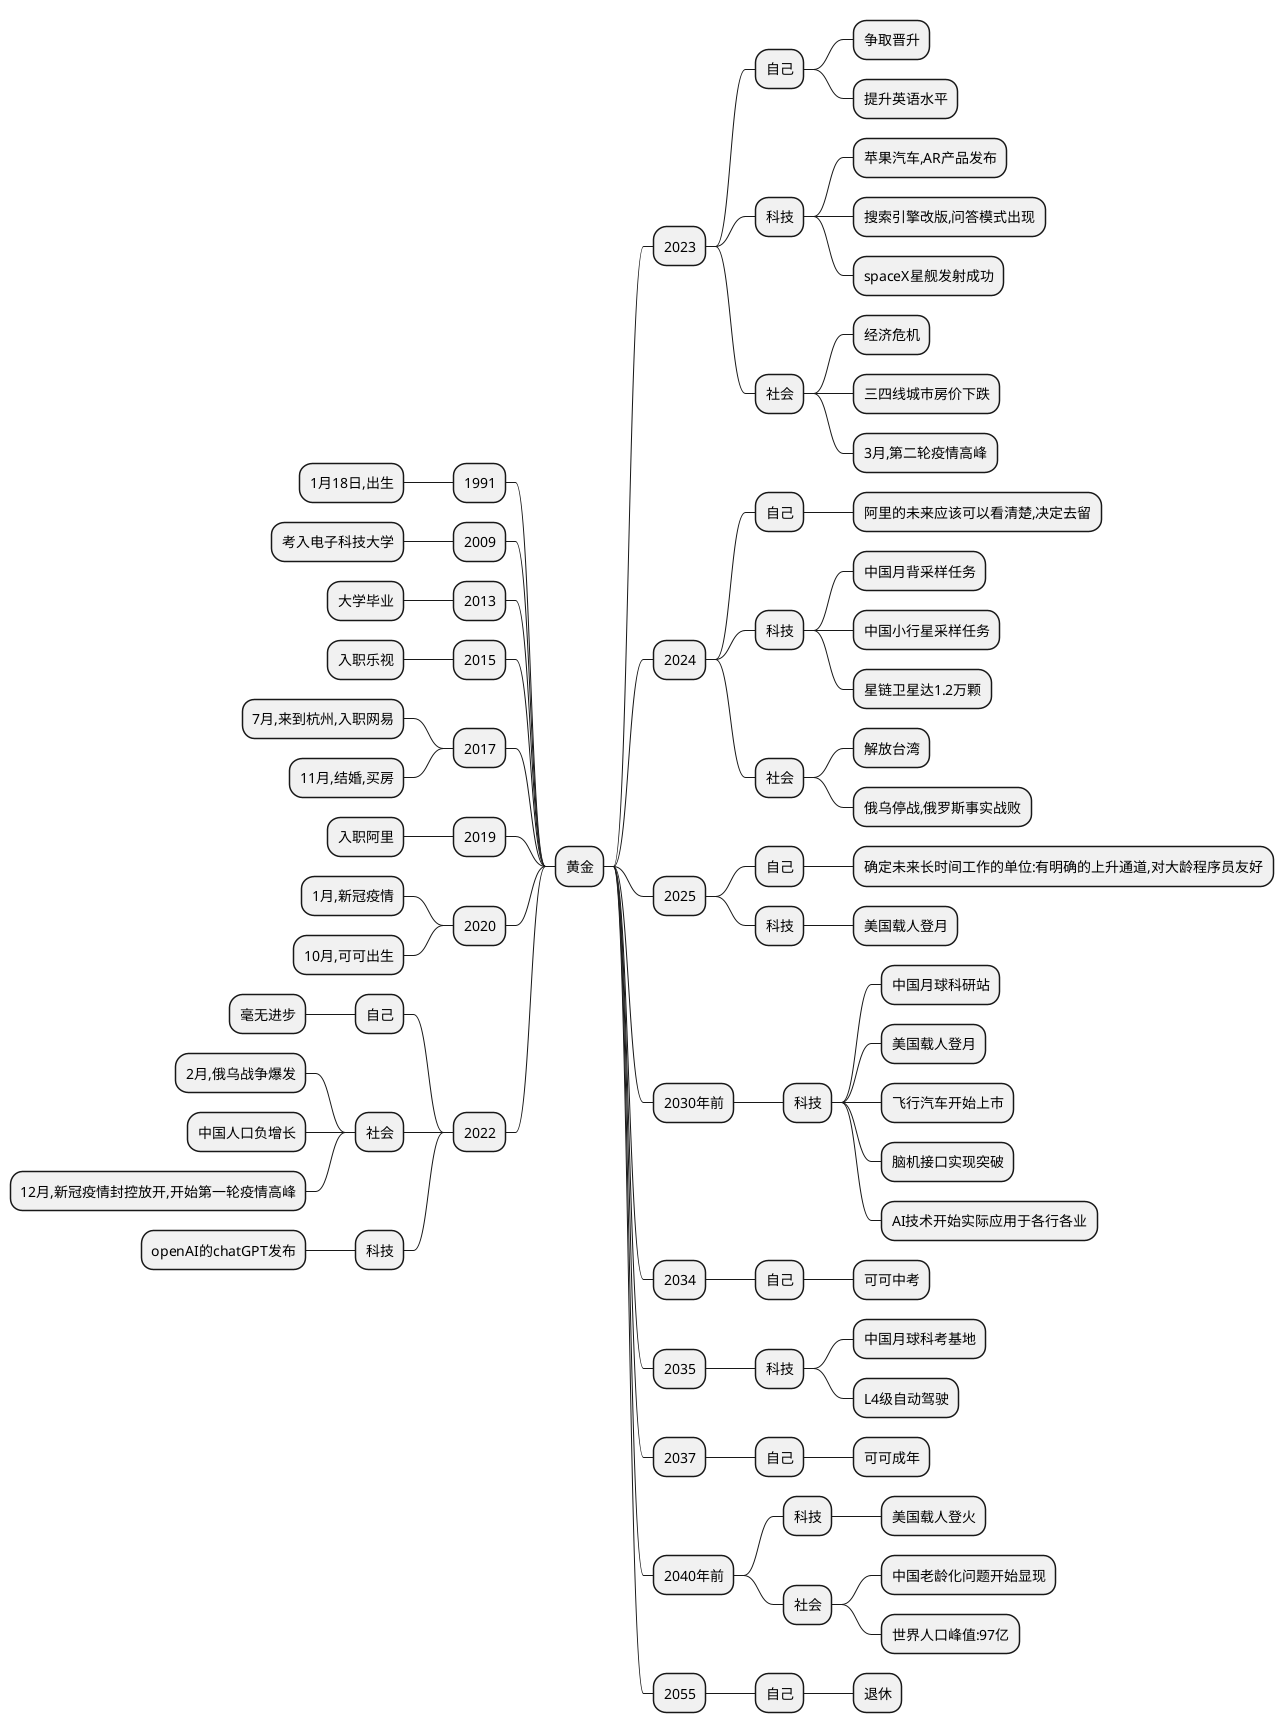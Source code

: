 @startmindmap 黄金
* 黄金

left side

** 1991
*** 1月18日,出生
** 2009
*** 考入电子科技大学
** 2013
*** 大学毕业
** 2015
*** 入职乐视
** 2017
*** 7月,来到杭州,入职网易
*** 11月,结婚,买房
** 2019
*** 入职阿里
** 2020
*** 1月,新冠疫情
*** 10月,可可出生
** 2022
*** 自己
**** 毫无进步
*** 社会
**** 2月,俄乌战争爆发
**** 中国人口负增长
**** 12月,新冠疫情封控放开,开始第一轮疫情高峰
*** 科技
**** openAI的chatGPT发布



right side

** 2023
*** 自己
**** 争取晋升
**** 提升英语水平
*** 科技
**** 苹果汽车,AR产品发布
**** 搜索引擎改版,问答模式出现
**** spaceX星舰发射成功
*** 社会
**** 经济危机
**** 三四线城市房价下跌
**** 3月,第二轮疫情高峰

** 2024
*** 自己
**** 阿里的未来应该可以看清楚,决定去留
*** 科技
**** 中国月背采样任务
**** 中国小行星采样任务
**** 星链卫星达1.2万颗
*** 社会
**** 解放台湾
**** 俄乌停战,俄罗斯事实战败


** 2025
*** 自己
**** 确定未来长时间工作的单位:有明确的上升通道,对大龄程序员友好
*** 科技
**** 美国载人登月


** 2030年前
*** 科技
**** 中国月球科研站
**** 美国载人登月
**** 飞行汽车开始上市
**** 脑机接口实现突破
**** AI技术开始实际应用于各行各业

** 2034
*** 自己
**** 可可中考

** 2035
*** 科技
**** 中国月球科考基地
**** L4级自动驾驶

** 2037
*** 自己
**** 可可成年

** 2040年前
*** 科技
**** 美国载人登火

*** 社会
**** 中国老龄化问题开始显现
**** 世界人口峰值:97亿

** 2055
*** 自己
**** 退休

@endmindmap